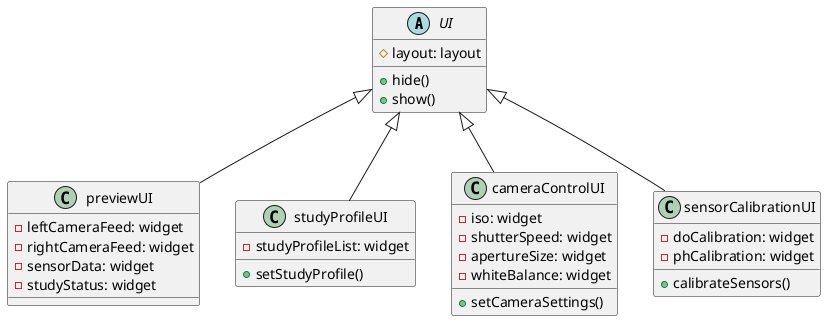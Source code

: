 @startuml
abstract class "UI" {
	# layout: layout
	+ hide()
	+ show()
}
class previewUI {
	- leftCameraFeed: widget
	- rightCameraFeed: widget
	- sensorData: widget
	- studyStatus: widget
}
class studyProfileUI {
	- studyProfileList: widget
	+ setStudyProfile()
}
class cameraControlUI {
	- iso: widget
	- shutterSpeed: widget
	- apertureSize: widget
	- whiteBalance: widget
	+ setCameraSettings()
}
class sensorCalibrationUI {
	- doCalibration: widget
	- phCalibration: widget
	+ calibrateSensors()
}
UI <|-- previewUI
UI <|-- studyProfileUI
UI <|-- cameraControlUI
UI <|-- sensorCalibrationUI
@enduml
